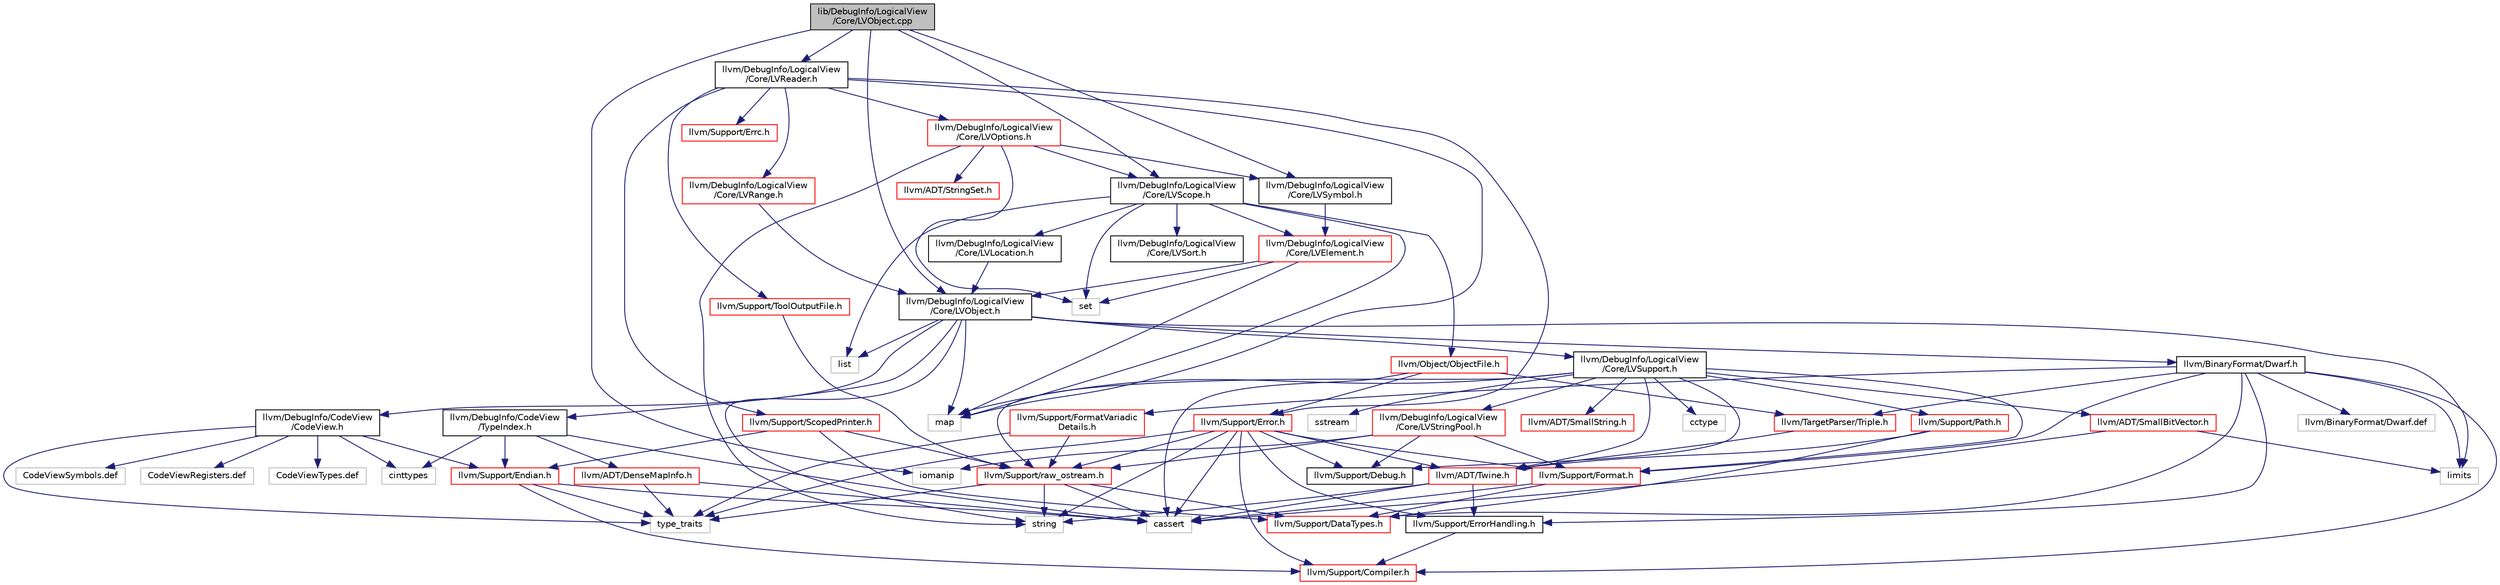 digraph "lib/DebugInfo/LogicalView/Core/LVObject.cpp"
{
 // LATEX_PDF_SIZE
  bgcolor="transparent";
  edge [fontname="Helvetica",fontsize="10",labelfontname="Helvetica",labelfontsize="10"];
  node [fontname="Helvetica",fontsize="10",shape=record];
  Node1 [label="lib/DebugInfo/LogicalView\l/Core/LVObject.cpp",height=0.2,width=0.4,color="black", fillcolor="grey75", style="filled", fontcolor="black",tooltip=" "];
  Node1 -> Node2 [color="midnightblue",fontsize="10",style="solid",fontname="Helvetica"];
  Node2 [label="llvm/DebugInfo/LogicalView\l/Core/LVObject.h",height=0.2,width=0.4,color="black",URL="$LVObject_8h.html",tooltip=" "];
  Node2 -> Node3 [color="midnightblue",fontsize="10",style="solid",fontname="Helvetica"];
  Node3 [label="llvm/BinaryFormat/Dwarf.h",height=0.2,width=0.4,color="black",URL="$Dwarf_8h.html",tooltip=" "];
  Node3 -> Node4 [color="midnightblue",fontsize="10",style="solid",fontname="Helvetica"];
  Node4 [label="llvm/Support/Compiler.h",height=0.2,width=0.4,color="red",URL="$Compiler_8h.html",tooltip=" "];
  Node3 -> Node7 [color="midnightblue",fontsize="10",style="solid",fontname="Helvetica"];
  Node7 [label="llvm/Support/DataTypes.h",height=0.2,width=0.4,color="red",URL="$Support_2DataTypes_8h.html",tooltip=" "];
  Node3 -> Node12 [color="midnightblue",fontsize="10",style="solid",fontname="Helvetica"];
  Node12 [label="llvm/Support/ErrorHandling.h",height=0.2,width=0.4,color="black",URL="$Support_2ErrorHandling_8h.html",tooltip=" "];
  Node12 -> Node4 [color="midnightblue",fontsize="10",style="solid",fontname="Helvetica"];
  Node3 -> Node13 [color="midnightblue",fontsize="10",style="solid",fontname="Helvetica"];
  Node13 [label="llvm/Support/Format.h",height=0.2,width=0.4,color="red",URL="$Format_8h.html",tooltip=" "];
  Node13 -> Node7 [color="midnightblue",fontsize="10",style="solid",fontname="Helvetica"];
  Node13 -> Node27 [color="midnightblue",fontsize="10",style="solid",fontname="Helvetica"];
  Node27 [label="cassert",height=0.2,width=0.4,color="grey75",tooltip=" "];
  Node3 -> Node52 [color="midnightblue",fontsize="10",style="solid",fontname="Helvetica"];
  Node52 [label="llvm/Support/FormatVariadic\lDetails.h",height=0.2,width=0.4,color="red",URL="$FormatVariadicDetails_8h.html",tooltip=" "];
  Node52 -> Node53 [color="midnightblue",fontsize="10",style="solid",fontname="Helvetica"];
  Node53 [label="llvm/Support/raw_ostream.h",height=0.2,width=0.4,color="red",URL="$raw__ostream_8h.html",tooltip=" "];
  Node53 -> Node7 [color="midnightblue",fontsize="10",style="solid",fontname="Helvetica"];
  Node53 -> Node27 [color="midnightblue",fontsize="10",style="solid",fontname="Helvetica"];
  Node53 -> Node29 [color="midnightblue",fontsize="10",style="solid",fontname="Helvetica"];
  Node29 [label="string",height=0.2,width=0.4,color="grey75",tooltip=" "];
  Node53 -> Node20 [color="midnightblue",fontsize="10",style="solid",fontname="Helvetica"];
  Node20 [label="type_traits",height=0.2,width=0.4,color="grey75",tooltip=" "];
  Node52 -> Node20 [color="midnightblue",fontsize="10",style="solid",fontname="Helvetica"];
  Node3 -> Node55 [color="midnightblue",fontsize="10",style="solid",fontname="Helvetica"];
  Node55 [label="llvm/TargetParser/Triple.h",height=0.2,width=0.4,color="red",URL="$Triple_8h.html",tooltip=" "];
  Node55 -> Node56 [color="midnightblue",fontsize="10",style="solid",fontname="Helvetica"];
  Node56 [label="llvm/ADT/Twine.h",height=0.2,width=0.4,color="red",URL="$Twine_8h.html",tooltip=" "];
  Node56 -> Node12 [color="midnightblue",fontsize="10",style="solid",fontname="Helvetica"];
  Node56 -> Node27 [color="midnightblue",fontsize="10",style="solid",fontname="Helvetica"];
  Node56 -> Node29 [color="midnightblue",fontsize="10",style="solid",fontname="Helvetica"];
  Node3 -> Node19 [color="midnightblue",fontsize="10",style="solid",fontname="Helvetica"];
  Node19 [label="limits",height=0.2,width=0.4,color="grey75",tooltip=" "];
  Node3 -> Node59 [color="midnightblue",fontsize="10",style="solid",fontname="Helvetica"];
  Node59 [label="llvm/BinaryFormat/Dwarf.def",height=0.2,width=0.4,color="grey75",tooltip=" "];
  Node2 -> Node60 [color="midnightblue",fontsize="10",style="solid",fontname="Helvetica"];
  Node60 [label="llvm/DebugInfo/CodeView\l/CodeView.h",height=0.2,width=0.4,color="black",URL="$CodeView_8h.html",tooltip=" "];
  Node60 -> Node61 [color="midnightblue",fontsize="10",style="solid",fontname="Helvetica"];
  Node61 [label="cinttypes",height=0.2,width=0.4,color="grey75",tooltip=" "];
  Node60 -> Node20 [color="midnightblue",fontsize="10",style="solid",fontname="Helvetica"];
  Node60 -> Node58 [color="midnightblue",fontsize="10",style="solid",fontname="Helvetica"];
  Node58 [label="llvm/Support/Endian.h",height=0.2,width=0.4,color="red",URL="$Endian_8h.html",tooltip=" "];
  Node58 -> Node4 [color="midnightblue",fontsize="10",style="solid",fontname="Helvetica"];
  Node58 -> Node27 [color="midnightblue",fontsize="10",style="solid",fontname="Helvetica"];
  Node58 -> Node20 [color="midnightblue",fontsize="10",style="solid",fontname="Helvetica"];
  Node60 -> Node62 [color="midnightblue",fontsize="10",style="solid",fontname="Helvetica"];
  Node62 [label="CodeViewTypes.def",height=0.2,width=0.4,color="grey75",tooltip=" "];
  Node60 -> Node63 [color="midnightblue",fontsize="10",style="solid",fontname="Helvetica"];
  Node63 [label="CodeViewSymbols.def",height=0.2,width=0.4,color="grey75",tooltip=" "];
  Node60 -> Node64 [color="midnightblue",fontsize="10",style="solid",fontname="Helvetica"];
  Node64 [label="CodeViewRegisters.def",height=0.2,width=0.4,color="grey75",tooltip=" "];
  Node2 -> Node65 [color="midnightblue",fontsize="10",style="solid",fontname="Helvetica"];
  Node65 [label="llvm/DebugInfo/CodeView\l/TypeIndex.h",height=0.2,width=0.4,color="black",URL="$TypeIndex_8h.html",tooltip=" "];
  Node65 -> Node48 [color="midnightblue",fontsize="10",style="solid",fontname="Helvetica"];
  Node48 [label="llvm/ADT/DenseMapInfo.h",height=0.2,width=0.4,color="red",URL="$DenseMapInfo_8h.html",tooltip=" "];
  Node48 -> Node27 [color="midnightblue",fontsize="10",style="solid",fontname="Helvetica"];
  Node48 -> Node20 [color="midnightblue",fontsize="10",style="solid",fontname="Helvetica"];
  Node65 -> Node58 [color="midnightblue",fontsize="10",style="solid",fontname="Helvetica"];
  Node65 -> Node27 [color="midnightblue",fontsize="10",style="solid",fontname="Helvetica"];
  Node65 -> Node61 [color="midnightblue",fontsize="10",style="solid",fontname="Helvetica"];
  Node2 -> Node66 [color="midnightblue",fontsize="10",style="solid",fontname="Helvetica"];
  Node66 [label="llvm/DebugInfo/LogicalView\l/Core/LVSupport.h",height=0.2,width=0.4,color="black",URL="$LVSupport_8h.html",tooltip=" "];
  Node66 -> Node67 [color="midnightblue",fontsize="10",style="solid",fontname="Helvetica"];
  Node67 [label="llvm/ADT/SmallBitVector.h",height=0.2,width=0.4,color="red",URL="$SmallBitVector_8h.html",tooltip=" "];
  Node67 -> Node27 [color="midnightblue",fontsize="10",style="solid",fontname="Helvetica"];
  Node67 -> Node19 [color="midnightblue",fontsize="10",style="solid",fontname="Helvetica"];
  Node66 -> Node71 [color="midnightblue",fontsize="10",style="solid",fontname="Helvetica"];
  Node71 [label="llvm/ADT/SmallString.h",height=0.2,width=0.4,color="red",URL="$SmallString_8h.html",tooltip=" "];
  Node66 -> Node56 [color="midnightblue",fontsize="10",style="solid",fontname="Helvetica"];
  Node66 -> Node72 [color="midnightblue",fontsize="10",style="solid",fontname="Helvetica"];
  Node72 [label="llvm/DebugInfo/LogicalView\l/Core/LVStringPool.h",height=0.2,width=0.4,color="red",URL="$LVStringPool_8h.html",tooltip=" "];
  Node72 -> Node80 [color="midnightblue",fontsize="10",style="solid",fontname="Helvetica"];
  Node80 [label="llvm/Support/Debug.h",height=0.2,width=0.4,color="black",URL="$Debug_8h.html",tooltip=" "];
  Node72 -> Node13 [color="midnightblue",fontsize="10",style="solid",fontname="Helvetica"];
  Node72 -> Node53 [color="midnightblue",fontsize="10",style="solid",fontname="Helvetica"];
  Node72 -> Node81 [color="midnightblue",fontsize="10",style="solid",fontname="Helvetica"];
  Node81 [label="iomanip",height=0.2,width=0.4,color="grey75",tooltip=" "];
  Node66 -> Node80 [color="midnightblue",fontsize="10",style="solid",fontname="Helvetica"];
  Node66 -> Node13 [color="midnightblue",fontsize="10",style="solid",fontname="Helvetica"];
  Node66 -> Node82 [color="midnightblue",fontsize="10",style="solid",fontname="Helvetica"];
  Node82 [label="llvm/Support/Path.h",height=0.2,width=0.4,color="red",URL="$Path_8h.html",tooltip=" "];
  Node82 -> Node56 [color="midnightblue",fontsize="10",style="solid",fontname="Helvetica"];
  Node82 -> Node7 [color="midnightblue",fontsize="10",style="solid",fontname="Helvetica"];
  Node66 -> Node53 [color="midnightblue",fontsize="10",style="solid",fontname="Helvetica"];
  Node66 -> Node83 [color="midnightblue",fontsize="10",style="solid",fontname="Helvetica"];
  Node83 [label="cctype",height=0.2,width=0.4,color="grey75",tooltip=" "];
  Node66 -> Node84 [color="midnightblue",fontsize="10",style="solid",fontname="Helvetica"];
  Node84 [label="map",height=0.2,width=0.4,color="grey75",tooltip=" "];
  Node66 -> Node85 [color="midnightblue",fontsize="10",style="solid",fontname="Helvetica"];
  Node85 [label="sstream",height=0.2,width=0.4,color="grey75",tooltip=" "];
  Node2 -> Node19 [color="midnightblue",fontsize="10",style="solid",fontname="Helvetica"];
  Node2 -> Node86 [color="midnightblue",fontsize="10",style="solid",fontname="Helvetica"];
  Node86 [label="list",height=0.2,width=0.4,color="grey75",tooltip=" "];
  Node2 -> Node84 [color="midnightblue",fontsize="10",style="solid",fontname="Helvetica"];
  Node2 -> Node29 [color="midnightblue",fontsize="10",style="solid",fontname="Helvetica"];
  Node1 -> Node87 [color="midnightblue",fontsize="10",style="solid",fontname="Helvetica"];
  Node87 [label="llvm/DebugInfo/LogicalView\l/Core/LVReader.h",height=0.2,width=0.4,color="black",URL="$LVReader_8h.html",tooltip=" "];
  Node87 -> Node88 [color="midnightblue",fontsize="10",style="solid",fontname="Helvetica"];
  Node88 [label="llvm/DebugInfo/LogicalView\l/Core/LVOptions.h",height=0.2,width=0.4,color="red",URL="$LVOptions_8h.html",tooltip=" "];
  Node88 -> Node89 [color="midnightblue",fontsize="10",style="solid",fontname="Helvetica"];
  Node89 [label="llvm/ADT/StringSet.h",height=0.2,width=0.4,color="red",URL="$StringSet_8h.html",tooltip=" "];
  Node88 -> Node94 [color="midnightblue",fontsize="10",style="solid",fontname="Helvetica"];
  Node94 [label="llvm/DebugInfo/LogicalView\l/Core/LVScope.h",height=0.2,width=0.4,color="black",URL="$LVScope_8h.html",tooltip=" "];
  Node94 -> Node91 [color="midnightblue",fontsize="10",style="solid",fontname="Helvetica"];
  Node91 [label="llvm/DebugInfo/LogicalView\l/Core/LVElement.h",height=0.2,width=0.4,color="red",URL="$LVElement_8h.html",tooltip=" "];
  Node91 -> Node2 [color="midnightblue",fontsize="10",style="solid",fontname="Helvetica"];
  Node91 -> Node84 [color="midnightblue",fontsize="10",style="solid",fontname="Helvetica"];
  Node91 -> Node93 [color="midnightblue",fontsize="10",style="solid",fontname="Helvetica"];
  Node93 [label="set",height=0.2,width=0.4,color="grey75",tooltip=" "];
  Node94 -> Node95 [color="midnightblue",fontsize="10",style="solid",fontname="Helvetica"];
  Node95 [label="llvm/DebugInfo/LogicalView\l/Core/LVLocation.h",height=0.2,width=0.4,color="black",URL="$LVLocation_8h.html",tooltip=" "];
  Node95 -> Node2 [color="midnightblue",fontsize="10",style="solid",fontname="Helvetica"];
  Node94 -> Node96 [color="midnightblue",fontsize="10",style="solid",fontname="Helvetica"];
  Node96 [label="llvm/DebugInfo/LogicalView\l/Core/LVSort.h",height=0.2,width=0.4,color="black",URL="$LVSort_8h.html",tooltip=" "];
  Node94 -> Node97 [color="midnightblue",fontsize="10",style="solid",fontname="Helvetica"];
  Node97 [label="llvm/Object/ObjectFile.h",height=0.2,width=0.4,color="red",URL="$ObjectFile_8h.html",tooltip=" "];
  Node97 -> Node105 [color="midnightblue",fontsize="10",style="solid",fontname="Helvetica"];
  Node105 [label="llvm/Support/Error.h",height=0.2,width=0.4,color="red",URL="$Support_2Error_8h.html",tooltip=" "];
  Node105 -> Node56 [color="midnightblue",fontsize="10",style="solid",fontname="Helvetica"];
  Node105 -> Node4 [color="midnightblue",fontsize="10",style="solid",fontname="Helvetica"];
  Node105 -> Node80 [color="midnightblue",fontsize="10",style="solid",fontname="Helvetica"];
  Node105 -> Node12 [color="midnightblue",fontsize="10",style="solid",fontname="Helvetica"];
  Node105 -> Node13 [color="midnightblue",fontsize="10",style="solid",fontname="Helvetica"];
  Node105 -> Node53 [color="midnightblue",fontsize="10",style="solid",fontname="Helvetica"];
  Node105 -> Node27 [color="midnightblue",fontsize="10",style="solid",fontname="Helvetica"];
  Node105 -> Node29 [color="midnightblue",fontsize="10",style="solid",fontname="Helvetica"];
  Node105 -> Node20 [color="midnightblue",fontsize="10",style="solid",fontname="Helvetica"];
  Node97 -> Node55 [color="midnightblue",fontsize="10",style="solid",fontname="Helvetica"];
  Node97 -> Node27 [color="midnightblue",fontsize="10",style="solid",fontname="Helvetica"];
  Node94 -> Node86 [color="midnightblue",fontsize="10",style="solid",fontname="Helvetica"];
  Node94 -> Node84 [color="midnightblue",fontsize="10",style="solid",fontname="Helvetica"];
  Node94 -> Node93 [color="midnightblue",fontsize="10",style="solid",fontname="Helvetica"];
  Node88 -> Node116 [color="midnightblue",fontsize="10",style="solid",fontname="Helvetica"];
  Node116 [label="llvm/DebugInfo/LogicalView\l/Core/LVSymbol.h",height=0.2,width=0.4,color="black",URL="$LVSymbol_8h.html",tooltip=" "];
  Node116 -> Node91 [color="midnightblue",fontsize="10",style="solid",fontname="Helvetica"];
  Node88 -> Node93 [color="midnightblue",fontsize="10",style="solid",fontname="Helvetica"];
  Node88 -> Node29 [color="midnightblue",fontsize="10",style="solid",fontname="Helvetica"];
  Node87 -> Node120 [color="midnightblue",fontsize="10",style="solid",fontname="Helvetica"];
  Node120 [label="llvm/DebugInfo/LogicalView\l/Core/LVRange.h",height=0.2,width=0.4,color="red",URL="$LVRange_8h.html",tooltip=" "];
  Node120 -> Node2 [color="midnightblue",fontsize="10",style="solid",fontname="Helvetica"];
  Node87 -> Node126 [color="midnightblue",fontsize="10",style="solid",fontname="Helvetica"];
  Node126 [label="llvm/Support/Errc.h",height=0.2,width=0.4,color="red",URL="$Errc_8h.html",tooltip=" "];
  Node87 -> Node105 [color="midnightblue",fontsize="10",style="solid",fontname="Helvetica"];
  Node87 -> Node127 [color="midnightblue",fontsize="10",style="solid",fontname="Helvetica"];
  Node127 [label="llvm/Support/ScopedPrinter.h",height=0.2,width=0.4,color="red",URL="$ScopedPrinter_8h.html",tooltip=" "];
  Node127 -> Node7 [color="midnightblue",fontsize="10",style="solid",fontname="Helvetica"];
  Node127 -> Node58 [color="midnightblue",fontsize="10",style="solid",fontname="Helvetica"];
  Node127 -> Node53 [color="midnightblue",fontsize="10",style="solid",fontname="Helvetica"];
  Node87 -> Node136 [color="midnightblue",fontsize="10",style="solid",fontname="Helvetica"];
  Node136 [label="llvm/Support/ToolOutputFile.h",height=0.2,width=0.4,color="red",URL="$ToolOutputFile_8h.html",tooltip=" "];
  Node136 -> Node53 [color="midnightblue",fontsize="10",style="solid",fontname="Helvetica"];
  Node87 -> Node84 [color="midnightblue",fontsize="10",style="solid",fontname="Helvetica"];
  Node1 -> Node94 [color="midnightblue",fontsize="10",style="solid",fontname="Helvetica"];
  Node1 -> Node116 [color="midnightblue",fontsize="10",style="solid",fontname="Helvetica"];
  Node1 -> Node81 [color="midnightblue",fontsize="10",style="solid",fontname="Helvetica"];
}
